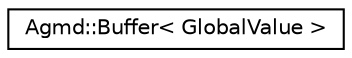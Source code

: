 digraph "Graphical Class Hierarchy"
{
  edge [fontname="Helvetica",fontsize="10",labelfontname="Helvetica",labelfontsize="10"];
  node [fontname="Helvetica",fontsize="10",shape=record];
  rankdir="LR";
  Node1 [label="Agmd::Buffer\< GlobalValue \>",height=0.2,width=0.4,color="black", fillcolor="white", style="filled",URL="$class_agmd_1_1_buffer.html"];
}
